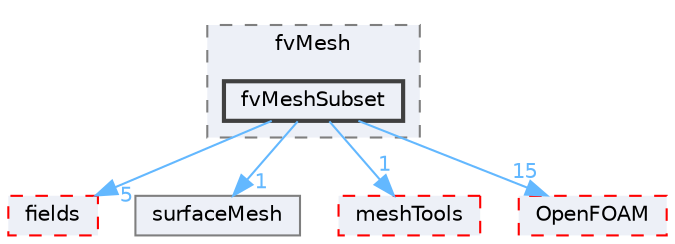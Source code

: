 digraph "src/finiteVolume/fvMesh/fvMeshSubset"
{
 // LATEX_PDF_SIZE
  bgcolor="transparent";
  edge [fontname=Helvetica,fontsize=10,labelfontname=Helvetica,labelfontsize=10];
  node [fontname=Helvetica,fontsize=10,shape=box,height=0.2,width=0.4];
  compound=true
  subgraph clusterdir_c382fa095c9c33d8673c0dd60aaef275 {
    graph [ bgcolor="#edf0f7", pencolor="grey50", label="fvMesh", fontname=Helvetica,fontsize=10 style="filled,dashed", URL="dir_c382fa095c9c33d8673c0dd60aaef275.html",tooltip=""]
  dir_fad0d1764e073d70bd09fe2f07de325c [label="fvMeshSubset", fillcolor="#edf0f7", color="grey25", style="filled,bold", URL="dir_fad0d1764e073d70bd09fe2f07de325c.html",tooltip=""];
  }
  dir_25ab4a83a983f7bb7a38b7f63bb141b7 [label="fields", fillcolor="#edf0f7", color="red", style="filled,dashed", URL="dir_25ab4a83a983f7bb7a38b7f63bb141b7.html",tooltip=""];
  dir_fdafd3b59310328ee40a940c9419d4db [label="surfaceMesh", fillcolor="#edf0f7", color="grey50", style="filled", URL="dir_fdafd3b59310328ee40a940c9419d4db.html",tooltip=""];
  dir_ae30ad0bef50cf391b24c614251bb9fd [label="meshTools", fillcolor="#edf0f7", color="red", style="filled,dashed", URL="dir_ae30ad0bef50cf391b24c614251bb9fd.html",tooltip=""];
  dir_c5473ff19b20e6ec4dfe5c310b3778a8 [label="OpenFOAM", fillcolor="#edf0f7", color="red", style="filled,dashed", URL="dir_c5473ff19b20e6ec4dfe5c310b3778a8.html",tooltip=""];
  dir_fad0d1764e073d70bd09fe2f07de325c->dir_25ab4a83a983f7bb7a38b7f63bb141b7 [headlabel="5", labeldistance=1.5 headhref="dir_001551_001332.html" href="dir_001551_001332.html" color="steelblue1" fontcolor="steelblue1"];
  dir_fad0d1764e073d70bd09fe2f07de325c->dir_ae30ad0bef50cf391b24c614251bb9fd [headlabel="1", labeldistance=1.5 headhref="dir_001551_002382.html" href="dir_001551_002382.html" color="steelblue1" fontcolor="steelblue1"];
  dir_fad0d1764e073d70bd09fe2f07de325c->dir_c5473ff19b20e6ec4dfe5c310b3778a8 [headlabel="15", labeldistance=1.5 headhref="dir_001551_002695.html" href="dir_001551_002695.html" color="steelblue1" fontcolor="steelblue1"];
  dir_fad0d1764e073d70bd09fe2f07de325c->dir_fdafd3b59310328ee40a940c9419d4db [headlabel="1", labeldistance=1.5 headhref="dir_001551_003854.html" href="dir_001551_003854.html" color="steelblue1" fontcolor="steelblue1"];
}
